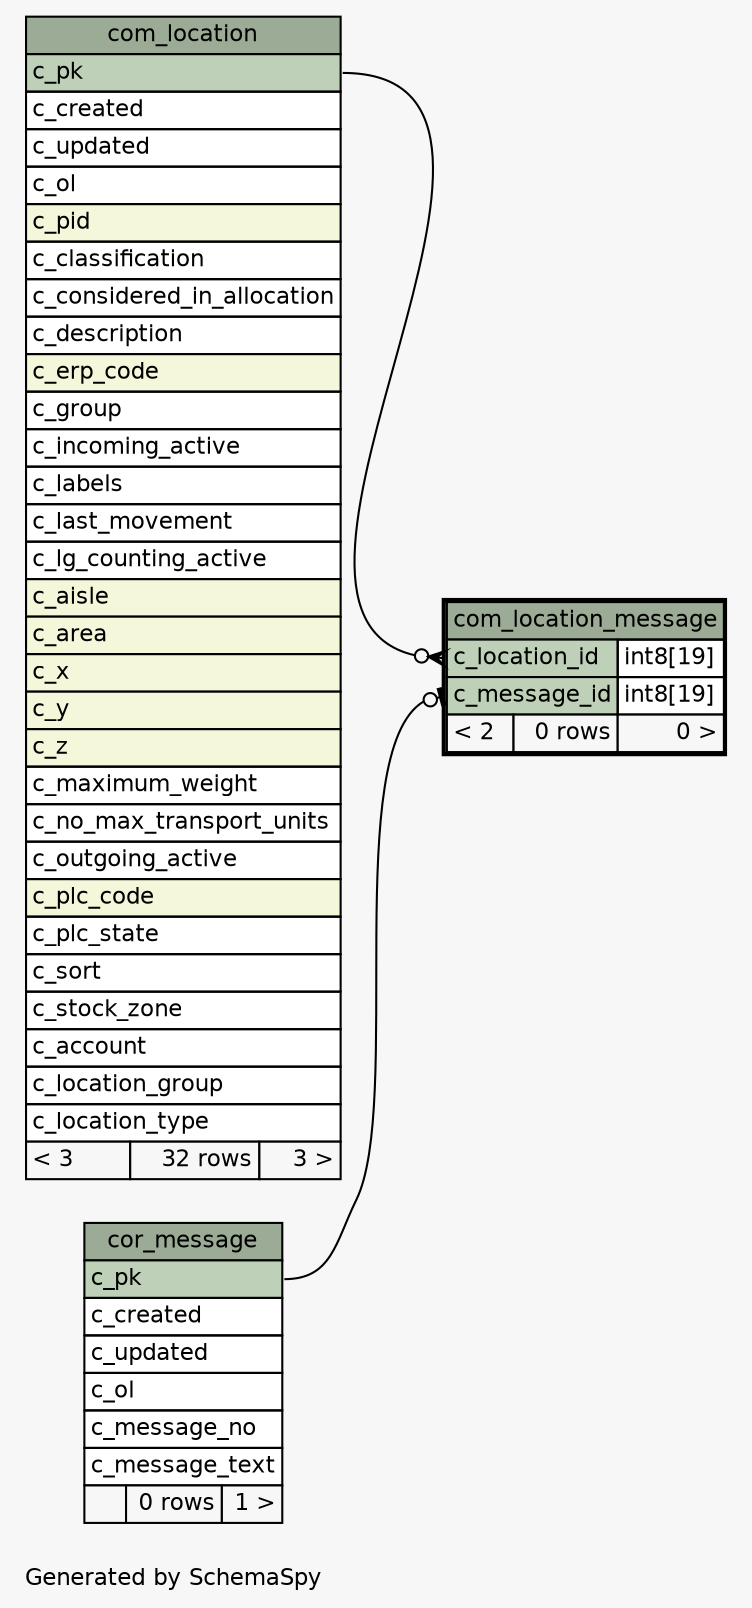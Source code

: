 // dot 2.43.0 on Linux 5.11.0-1028-azure
// SchemaSpy rev Unknown
digraph "oneDegreeRelationshipsDiagram" {
  graph [
    rankdir="RL"
    bgcolor="#f7f7f7"
    label="\nGenerated by SchemaSpy"
    labeljust="l"
    nodesep="0.18"
    ranksep="0.46"
    fontname="Helvetica"
    fontsize="11"
  ];
  node [
    fontname="Helvetica"
    fontsize="11"
    shape="plaintext"
  ];
  edge [
    arrowsize="0.8"
  ];
  "com_location_message":"c_location_id":w -> "com_location":"c_pk":e [arrowhead=none dir=back arrowtail=crowodot];
  "com_location_message":"c_message_id":w -> "cor_message":"c_pk":e [arrowhead=none dir=back arrowtail=teeodot];
  "com_location" [
    label=<
    <TABLE BORDER="0" CELLBORDER="1" CELLSPACING="0" BGCOLOR="#ffffff">
      <TR><TD COLSPAN="3" BGCOLOR="#9bab96" ALIGN="CENTER">com_location</TD></TR>
      <TR><TD PORT="c_pk" COLSPAN="3" BGCOLOR="#bed1b8" ALIGN="LEFT">c_pk</TD></TR>
      <TR><TD PORT="c_created" COLSPAN="3" ALIGN="LEFT">c_created</TD></TR>
      <TR><TD PORT="c_updated" COLSPAN="3" ALIGN="LEFT">c_updated</TD></TR>
      <TR><TD PORT="c_ol" COLSPAN="3" ALIGN="LEFT">c_ol</TD></TR>
      <TR><TD PORT="c_pid" COLSPAN="3" BGCOLOR="#f4f7da" ALIGN="LEFT">c_pid</TD></TR>
      <TR><TD PORT="c_classification" COLSPAN="3" ALIGN="LEFT">c_classification</TD></TR>
      <TR><TD PORT="c_considered_in_allocation" COLSPAN="3" ALIGN="LEFT">c_considered_in_allocation</TD></TR>
      <TR><TD PORT="c_description" COLSPAN="3" ALIGN="LEFT">c_description</TD></TR>
      <TR><TD PORT="c_erp_code" COLSPAN="3" BGCOLOR="#f4f7da" ALIGN="LEFT">c_erp_code</TD></TR>
      <TR><TD PORT="c_group" COLSPAN="3" ALIGN="LEFT">c_group</TD></TR>
      <TR><TD PORT="c_incoming_active" COLSPAN="3" ALIGN="LEFT">c_incoming_active</TD></TR>
      <TR><TD PORT="c_labels" COLSPAN="3" ALIGN="LEFT">c_labels</TD></TR>
      <TR><TD PORT="c_last_movement" COLSPAN="3" ALIGN="LEFT">c_last_movement</TD></TR>
      <TR><TD PORT="c_lg_counting_active" COLSPAN="3" ALIGN="LEFT">c_lg_counting_active</TD></TR>
      <TR><TD PORT="c_aisle" COLSPAN="3" BGCOLOR="#f4f7da" ALIGN="LEFT">c_aisle</TD></TR>
      <TR><TD PORT="c_area" COLSPAN="3" BGCOLOR="#f4f7da" ALIGN="LEFT">c_area</TD></TR>
      <TR><TD PORT="c_x" COLSPAN="3" BGCOLOR="#f4f7da" ALIGN="LEFT">c_x</TD></TR>
      <TR><TD PORT="c_y" COLSPAN="3" BGCOLOR="#f4f7da" ALIGN="LEFT">c_y</TD></TR>
      <TR><TD PORT="c_z" COLSPAN="3" BGCOLOR="#f4f7da" ALIGN="LEFT">c_z</TD></TR>
      <TR><TD PORT="c_maximum_weight" COLSPAN="3" ALIGN="LEFT">c_maximum_weight</TD></TR>
      <TR><TD PORT="c_no_max_transport_units" COLSPAN="3" ALIGN="LEFT">c_no_max_transport_units</TD></TR>
      <TR><TD PORT="c_outgoing_active" COLSPAN="3" ALIGN="LEFT">c_outgoing_active</TD></TR>
      <TR><TD PORT="c_plc_code" COLSPAN="3" BGCOLOR="#f4f7da" ALIGN="LEFT">c_plc_code</TD></TR>
      <TR><TD PORT="c_plc_state" COLSPAN="3" ALIGN="LEFT">c_plc_state</TD></TR>
      <TR><TD PORT="c_sort" COLSPAN="3" ALIGN="LEFT">c_sort</TD></TR>
      <TR><TD PORT="c_stock_zone" COLSPAN="3" ALIGN="LEFT">c_stock_zone</TD></TR>
      <TR><TD PORT="c_account" COLSPAN="3" ALIGN="LEFT">c_account</TD></TR>
      <TR><TD PORT="c_location_group" COLSPAN="3" ALIGN="LEFT">c_location_group</TD></TR>
      <TR><TD PORT="c_location_type" COLSPAN="3" ALIGN="LEFT">c_location_type</TD></TR>
      <TR><TD ALIGN="LEFT" BGCOLOR="#f7f7f7">&lt; 3</TD><TD ALIGN="RIGHT" BGCOLOR="#f7f7f7">32 rows</TD><TD ALIGN="RIGHT" BGCOLOR="#f7f7f7">3 &gt;</TD></TR>
    </TABLE>>
    URL="com_location.html"
    tooltip="com_location"
  ];
  "com_location_message" [
    label=<
    <TABLE BORDER="2" CELLBORDER="1" CELLSPACING="0" BGCOLOR="#ffffff">
      <TR><TD COLSPAN="3" BGCOLOR="#9bab96" ALIGN="CENTER">com_location_message</TD></TR>
      <TR><TD PORT="c_location_id" COLSPAN="2" BGCOLOR="#bed1b8" ALIGN="LEFT">c_location_id</TD><TD PORT="c_location_id.type" ALIGN="LEFT">int8[19]</TD></TR>
      <TR><TD PORT="c_message_id" COLSPAN="2" BGCOLOR="#bed1b8" ALIGN="LEFT">c_message_id</TD><TD PORT="c_message_id.type" ALIGN="LEFT">int8[19]</TD></TR>
      <TR><TD ALIGN="LEFT" BGCOLOR="#f7f7f7">&lt; 2</TD><TD ALIGN="RIGHT" BGCOLOR="#f7f7f7">0 rows</TD><TD ALIGN="RIGHT" BGCOLOR="#f7f7f7">0 &gt;</TD></TR>
    </TABLE>>
    URL="com_location_message.html"
    tooltip="com_location_message"
  ];
  "cor_message" [
    label=<
    <TABLE BORDER="0" CELLBORDER="1" CELLSPACING="0" BGCOLOR="#ffffff">
      <TR><TD COLSPAN="3" BGCOLOR="#9bab96" ALIGN="CENTER">cor_message</TD></TR>
      <TR><TD PORT="c_pk" COLSPAN="3" BGCOLOR="#bed1b8" ALIGN="LEFT">c_pk</TD></TR>
      <TR><TD PORT="c_created" COLSPAN="3" ALIGN="LEFT">c_created</TD></TR>
      <TR><TD PORT="c_updated" COLSPAN="3" ALIGN="LEFT">c_updated</TD></TR>
      <TR><TD PORT="c_ol" COLSPAN="3" ALIGN="LEFT">c_ol</TD></TR>
      <TR><TD PORT="c_message_no" COLSPAN="3" ALIGN="LEFT">c_message_no</TD></TR>
      <TR><TD PORT="c_message_text" COLSPAN="3" ALIGN="LEFT">c_message_text</TD></TR>
      <TR><TD ALIGN="LEFT" BGCOLOR="#f7f7f7">  </TD><TD ALIGN="RIGHT" BGCOLOR="#f7f7f7">0 rows</TD><TD ALIGN="RIGHT" BGCOLOR="#f7f7f7">1 &gt;</TD></TR>
    </TABLE>>
    URL="cor_message.html"
    tooltip="cor_message"
  ];
}
